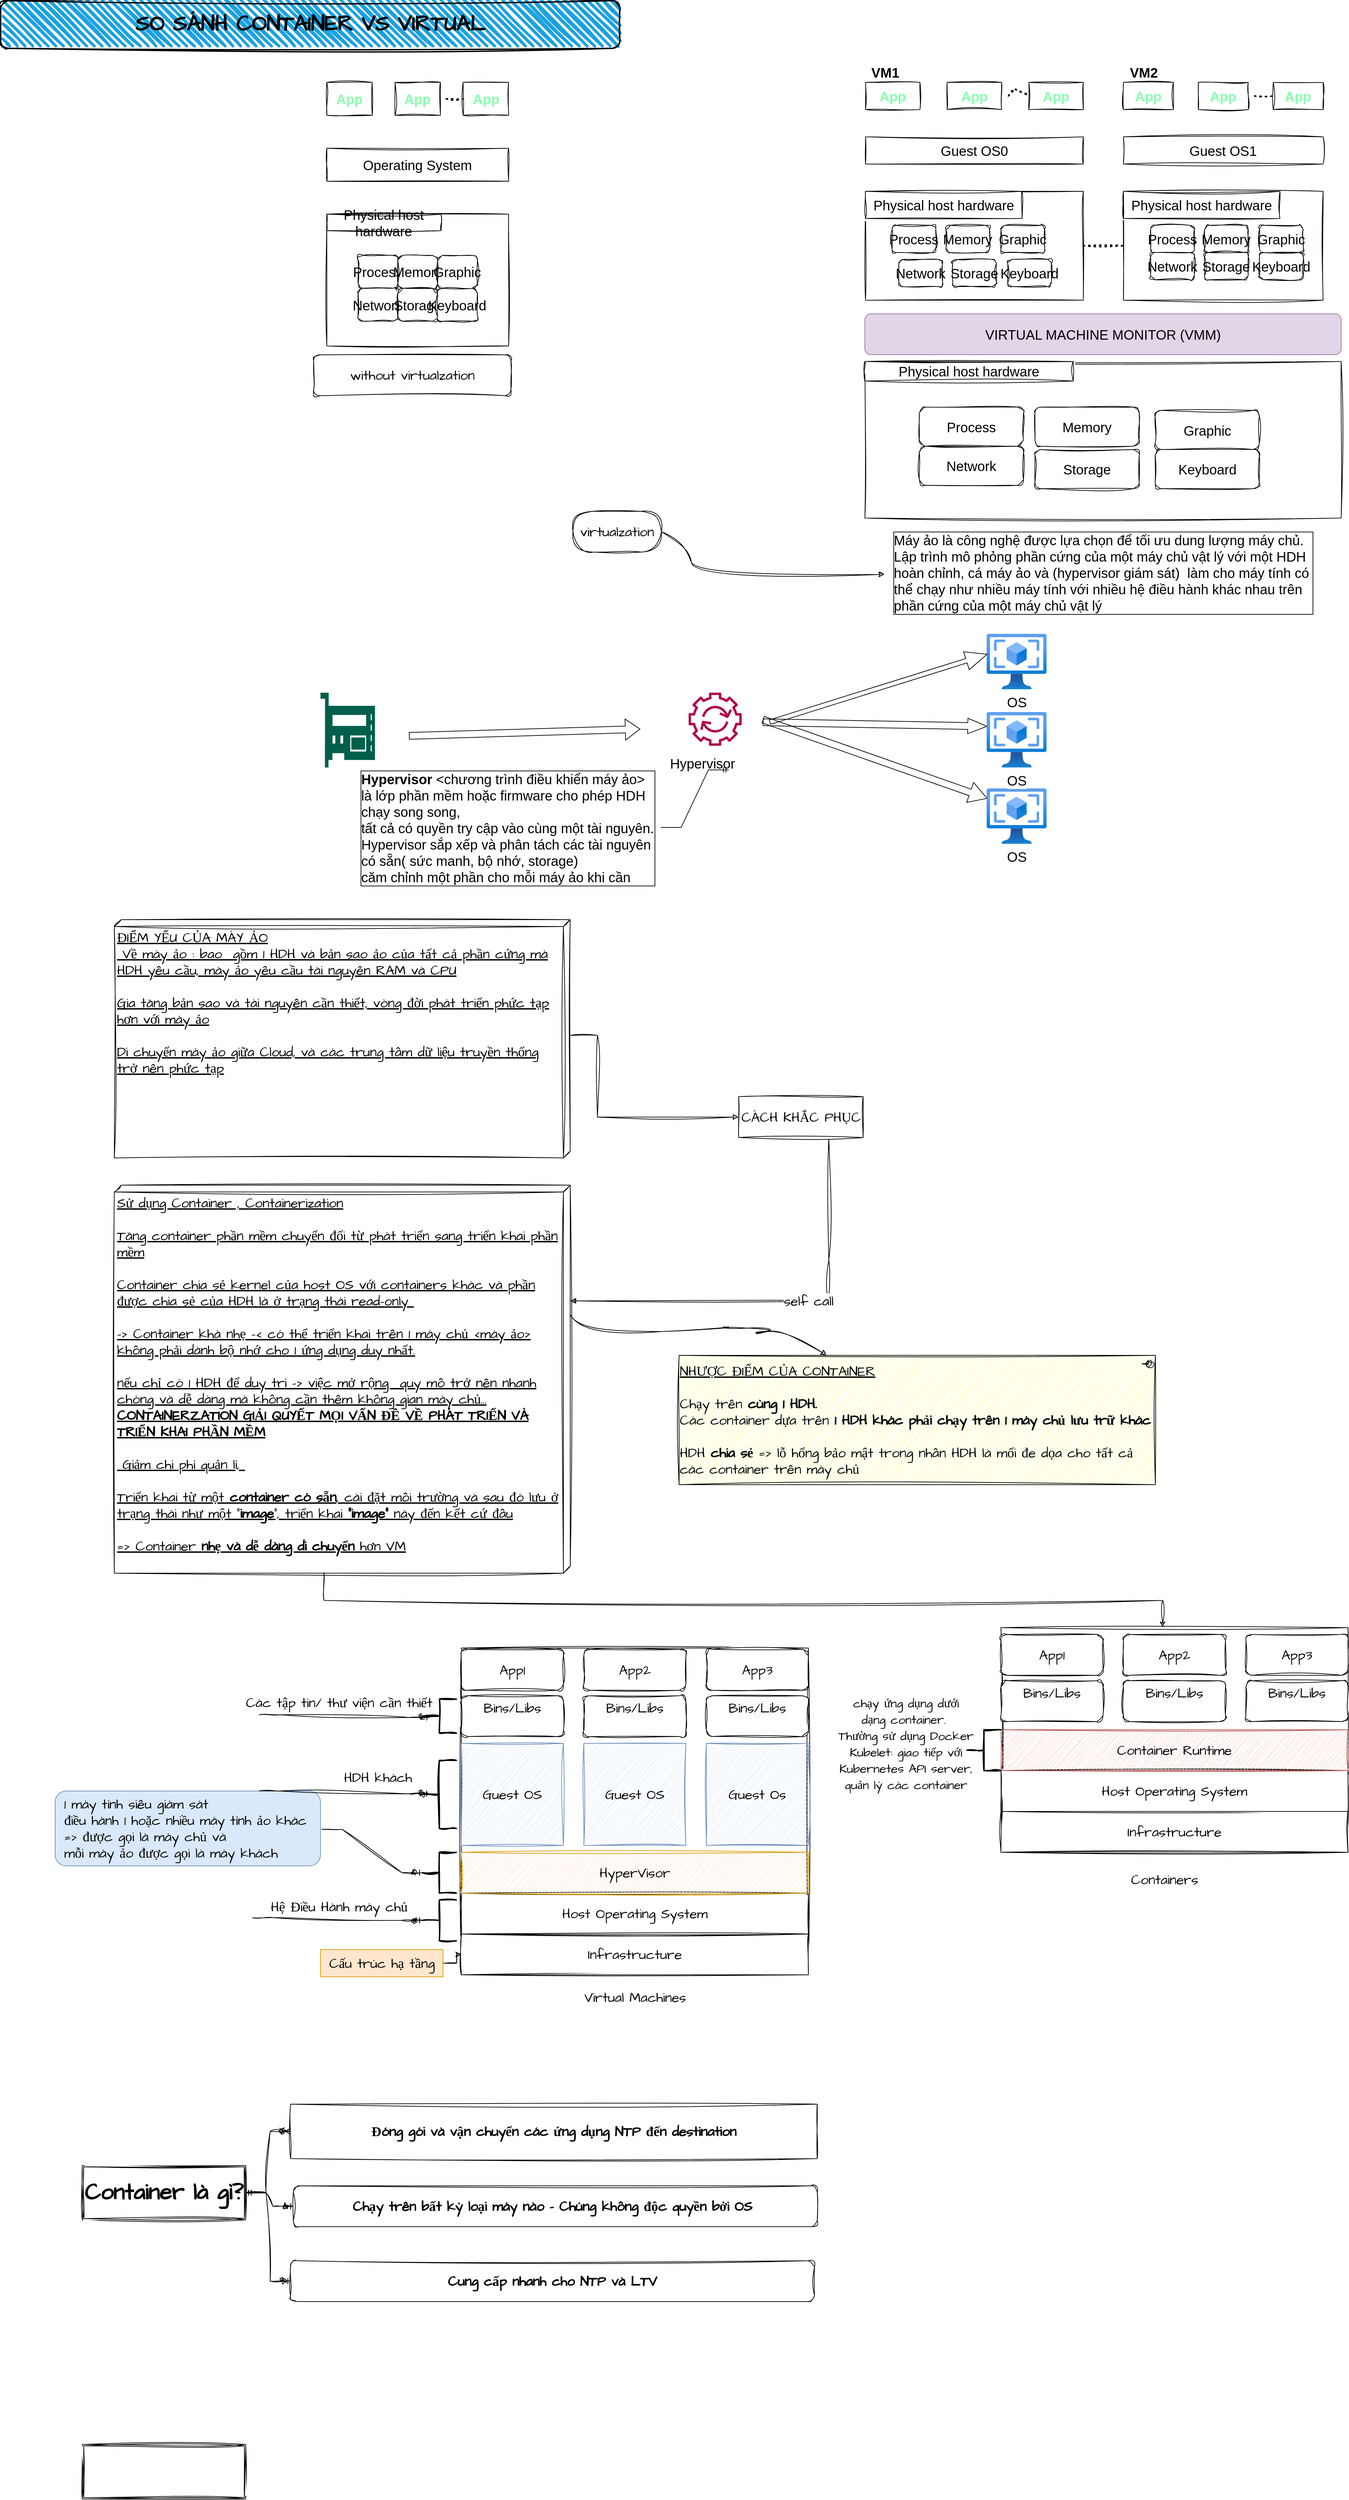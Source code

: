 <mxfile version="21.3.2" type="github" pages="2">
  <diagram name="Docker" id="a0oaJFji5QDftbRzg78K">
    <mxGraphModel dx="2137" dy="2248" grid="1" gridSize="10" guides="1" tooltips="1" connect="1" arrows="1" fold="1" page="1" pageScale="1" pageWidth="827" pageHeight="1169" math="0" shadow="0">
      <root>
        <mxCell id="0" />
        <mxCell id="1" parent="0" />
        <mxCell id="lQ1iWXKazuJ-khMov56M-31" value="" style="group;fontSize=20;" parent="1" vertex="1" connectable="0">
          <mxGeometry x="901" y="50" width="320" height="640" as="geometry" />
        </mxCell>
        <mxCell id="lQ1iWXKazuJ-khMov56M-16" value="&lt;b style=&quot;font-size: 20px;&quot;&gt;&lt;font color=&quot;#87ffaf&quot; style=&quot;font-size: 20px;&quot;&gt;App&lt;/font&gt;&lt;/b&gt;" style="rounded=0;whiteSpace=wrap;html=1;sketch=1;curveFitting=1;jiggle=2;shadow=0;movable=1;resizable=1;rotatable=1;deletable=1;editable=1;locked=0;connectable=1;container=0;fontSize=20;" parent="lQ1iWXKazuJ-khMov56M-31" vertex="1">
          <mxGeometry width="80" height="40" as="geometry" />
        </mxCell>
        <mxCell id="lQ1iWXKazuJ-khMov56M-17" value="&lt;b style=&quot;font-size: 20px;&quot;&gt;&lt;font color=&quot;#87ffaf&quot; style=&quot;font-size: 20px;&quot;&gt;App&lt;/font&gt;&lt;/b&gt;" style="rounded=0;whiteSpace=wrap;html=1;sketch=1;curveFitting=1;jiggle=2;shadow=0;movable=1;resizable=1;rotatable=1;deletable=1;editable=1;locked=0;connectable=1;container=0;fontSize=20;" parent="lQ1iWXKazuJ-khMov56M-31" vertex="1">
          <mxGeometry x="120" width="80" height="40" as="geometry" />
        </mxCell>
        <mxCell id="lQ1iWXKazuJ-khMov56M-18" value="" style="endArrow=none;dashed=1;html=1;dashPattern=1 3;strokeWidth=2;rounded=0;sketch=1;curveFitting=1;jiggle=2;shadow=0;movable=1;resizable=1;rotatable=1;deletable=1;editable=1;locked=0;connectable=1;fontSize=20;" parent="lQ1iWXKazuJ-khMov56M-31" edge="1">
          <mxGeometry width="50" height="50" relative="1" as="geometry">
            <mxPoint x="210" y="20" as="sourcePoint" />
            <mxPoint x="240" y="20" as="targetPoint" />
            <Array as="points">
              <mxPoint x="220" y="10" />
            </Array>
          </mxGeometry>
        </mxCell>
        <mxCell id="lQ1iWXKazuJ-khMov56M-19" value="&lt;b style=&quot;font-size: 20px;&quot;&gt;&lt;font color=&quot;#87ffaf&quot; style=&quot;font-size: 20px;&quot;&gt;App&lt;/font&gt;&lt;/b&gt;" style="rounded=0;whiteSpace=wrap;html=1;sketch=1;curveFitting=1;jiggle=2;shadow=0;movable=1;resizable=1;rotatable=1;deletable=1;editable=1;locked=0;connectable=1;container=0;fontSize=20;" parent="lQ1iWXKazuJ-khMov56M-31" vertex="1">
          <mxGeometry x="240" width="80" height="40" as="geometry" />
        </mxCell>
        <mxCell id="lQ1iWXKazuJ-khMov56M-20" value="Guest OS0" style="rounded=0;whiteSpace=wrap;html=1;sketch=1;curveFitting=1;jiggle=2;shadow=0;movable=1;resizable=1;rotatable=1;deletable=1;editable=1;locked=0;connectable=1;container=0;fontSize=20;" parent="lQ1iWXKazuJ-khMov56M-31" vertex="1">
          <mxGeometry y="80" width="320" height="40" as="geometry" />
        </mxCell>
        <mxCell id="lQ1iWXKazuJ-khMov56M-21" value="" style="rounded=0;whiteSpace=wrap;html=1;sketch=1;curveFitting=1;jiggle=2;shadow=0;movable=1;resizable=1;rotatable=1;deletable=1;editable=1;locked=0;connectable=1;container=0;fontSize=20;" parent="lQ1iWXKazuJ-khMov56M-31" vertex="1">
          <mxGeometry y="160" width="320" height="160" as="geometry" />
        </mxCell>
        <mxCell id="lQ1iWXKazuJ-khMov56M-22" value="Physical host hardware" style="rounded=0;whiteSpace=wrap;html=1;sketch=1;curveFitting=1;jiggle=2;shadow=0;movable=1;resizable=1;rotatable=1;deletable=1;editable=1;locked=0;connectable=1;container=0;fontSize=20;" parent="lQ1iWXKazuJ-khMov56M-31" vertex="1">
          <mxGeometry y="160" width="230" height="40" as="geometry" />
        </mxCell>
        <mxCell id="bngR2TSv_xNvbO2YMxAf-5" value="Process" style="rounded=1;whiteSpace=wrap;html=1;sketch=1;curveFitting=1;jiggle=2;shadow=0;movable=1;resizable=1;rotatable=1;deletable=1;editable=1;locked=0;connectable=1;container=0;fontSize=20;" vertex="1" parent="lQ1iWXKazuJ-khMov56M-31">
          <mxGeometry x="38.999" y="210" width="64.2" height="40" as="geometry" />
        </mxCell>
        <mxCell id="bngR2TSv_xNvbO2YMxAf-6" value="Memory" style="rounded=1;whiteSpace=wrap;html=1;sketch=1;curveFitting=1;jiggle=2;shadow=0;movable=1;resizable=1;rotatable=1;deletable=1;editable=1;locked=0;connectable=1;container=0;fontSize=20;" vertex="1" parent="lQ1iWXKazuJ-khMov56M-31">
          <mxGeometry x="118.229" y="210" width="64.2" height="40" as="geometry" />
        </mxCell>
        <mxCell id="bngR2TSv_xNvbO2YMxAf-7" value="Graphic" style="rounded=1;whiteSpace=wrap;html=1;sketch=1;curveFitting=1;jiggle=2;shadow=0;movable=1;resizable=1;rotatable=1;deletable=1;editable=1;locked=0;connectable=1;container=0;fontSize=20;" vertex="1" parent="lQ1iWXKazuJ-khMov56M-31">
          <mxGeometry x="198.999" y="210" width="64.2" height="40" as="geometry" />
        </mxCell>
        <mxCell id="bngR2TSv_xNvbO2YMxAf-8" value="Network" style="rounded=1;whiteSpace=wrap;html=1;sketch=1;curveFitting=1;jiggle=2;shadow=0;movable=1;resizable=1;rotatable=1;deletable=1;editable=1;locked=0;connectable=1;container=0;fontSize=20;" vertex="1" parent="lQ1iWXKazuJ-khMov56M-31">
          <mxGeometry x="48.999" y="260" width="64.2" height="40" as="geometry" />
        </mxCell>
        <mxCell id="bngR2TSv_xNvbO2YMxAf-9" value="Storage" style="rounded=1;whiteSpace=wrap;html=1;sketch=1;curveFitting=1;jiggle=2;shadow=0;movable=1;resizable=1;rotatable=1;deletable=1;editable=1;locked=0;connectable=1;container=0;fontSize=20;" vertex="1" parent="lQ1iWXKazuJ-khMov56M-31">
          <mxGeometry x="128.229" y="260" width="64.2" height="40" as="geometry" />
        </mxCell>
        <mxCell id="bngR2TSv_xNvbO2YMxAf-10" value="Keyboard" style="rounded=1;whiteSpace=wrap;html=1;sketch=1;curveFitting=1;jiggle=2;shadow=0;movable=1;resizable=1;rotatable=1;deletable=1;editable=1;locked=0;connectable=1;container=0;fontSize=20;" vertex="1" parent="lQ1iWXKazuJ-khMov56M-31">
          <mxGeometry x="208.999" y="260" width="64.2" height="40" as="geometry" />
        </mxCell>
        <mxCell id="lQ1iWXKazuJ-khMov56M-32" value="" style="group;fontSize=20;" parent="1" vertex="1" connectable="0">
          <mxGeometry x="1280" y="50" width="321" height="340" as="geometry" />
        </mxCell>
        <mxCell id="lQ1iWXKazuJ-khMov56M-33" value="&lt;b style=&quot;font-size: 20px;&quot;&gt;&lt;font color=&quot;#87ffaf&quot; style=&quot;font-size: 20px;&quot;&gt;App&lt;/font&gt;&lt;/b&gt;" style="rounded=0;whiteSpace=wrap;html=1;sketch=1;curveFitting=1;jiggle=2;shadow=0;movable=1;resizable=1;rotatable=1;deletable=1;editable=1;locked=0;connectable=1;container=0;fontSize=20;" parent="lQ1iWXKazuJ-khMov56M-32" vertex="1">
          <mxGeometry width="73.371" height="40" as="geometry" />
        </mxCell>
        <mxCell id="lQ1iWXKazuJ-khMov56M-34" value="&lt;b style=&quot;font-size: 20px;&quot;&gt;&lt;font color=&quot;#87ffaf&quot; style=&quot;font-size: 20px;&quot;&gt;App&lt;/font&gt;&lt;/b&gt;" style="rounded=0;whiteSpace=wrap;html=1;sketch=1;curveFitting=1;jiggle=2;shadow=0;movable=1;resizable=1;rotatable=1;deletable=1;editable=1;locked=0;connectable=1;container=0;fontSize=20;" parent="lQ1iWXKazuJ-khMov56M-32" vertex="1">
          <mxGeometry x="110.057" width="73.371" height="40" as="geometry" />
        </mxCell>
        <mxCell id="lQ1iWXKazuJ-khMov56M-35" value="" style="endArrow=none;dashed=1;html=1;dashPattern=1 3;strokeWidth=2;rounded=0;sketch=1;curveFitting=1;jiggle=2;shadow=0;movable=1;resizable=1;rotatable=1;deletable=1;editable=1;locked=0;connectable=1;fontSize=20;" parent="lQ1iWXKazuJ-khMov56M-32" edge="1">
          <mxGeometry width="50" height="50" relative="1" as="geometry">
            <mxPoint x="192.6" y="20" as="sourcePoint" />
            <mxPoint x="220.114" y="20" as="targetPoint" />
          </mxGeometry>
        </mxCell>
        <mxCell id="lQ1iWXKazuJ-khMov56M-36" value="&lt;b style=&quot;font-size: 20px;&quot;&gt;&lt;font color=&quot;#87ffaf&quot; style=&quot;font-size: 20px;&quot;&gt;App&lt;/font&gt;&lt;/b&gt;" style="rounded=0;whiteSpace=wrap;html=1;sketch=1;curveFitting=1;jiggle=2;shadow=0;movable=1;resizable=1;rotatable=1;deletable=1;editable=1;locked=0;connectable=1;container=0;fontSize=20;" parent="lQ1iWXKazuJ-khMov56M-32" vertex="1">
          <mxGeometry x="220.114" width="73.371" height="40" as="geometry" />
        </mxCell>
        <mxCell id="lQ1iWXKazuJ-khMov56M-37" value="Guest OS1" style="rounded=0;whiteSpace=wrap;html=1;sketch=1;curveFitting=1;jiggle=2;shadow=0;movable=1;resizable=1;rotatable=1;deletable=1;editable=1;locked=0;connectable=1;container=0;fontSize=20;" parent="lQ1iWXKazuJ-khMov56M-32" vertex="1">
          <mxGeometry y="80" width="293.486" height="40" as="geometry" />
        </mxCell>
        <mxCell id="lQ1iWXKazuJ-khMov56M-38" value="" style="rounded=0;whiteSpace=wrap;html=1;sketch=1;curveFitting=1;jiggle=2;shadow=0;movable=1;resizable=1;rotatable=1;deletable=1;editable=1;locked=0;connectable=1;container=0;fontSize=20;" parent="lQ1iWXKazuJ-khMov56M-32" vertex="1">
          <mxGeometry y="160" width="293.486" height="160" as="geometry" />
        </mxCell>
        <mxCell id="lQ1iWXKazuJ-khMov56M-39" value="Physical host hardware" style="rounded=0;whiteSpace=wrap;html=1;sketch=1;curveFitting=1;jiggle=2;shadow=0;movable=1;resizable=1;rotatable=1;deletable=1;editable=1;locked=0;connectable=1;container=0;fontSize=20;" parent="lQ1iWXKazuJ-khMov56M-32" vertex="1">
          <mxGeometry y="160" width="230" height="40" as="geometry" />
        </mxCell>
        <mxCell id="lQ1iWXKazuJ-khMov56M-40" value="Process" style="rounded=1;whiteSpace=wrap;html=1;sketch=1;curveFitting=1;jiggle=2;shadow=0;movable=1;resizable=1;rotatable=1;deletable=1;editable=1;locked=0;connectable=1;container=0;fontSize=20;" parent="lQ1iWXKazuJ-khMov56M-32" vertex="1">
          <mxGeometry x="39.999" y="210" width="64.2" height="40" as="geometry" />
        </mxCell>
        <mxCell id="lQ1iWXKazuJ-khMov56M-41" value="Memory" style="rounded=1;whiteSpace=wrap;html=1;sketch=1;curveFitting=1;jiggle=2;shadow=0;movable=1;resizable=1;rotatable=1;deletable=1;editable=1;locked=0;connectable=1;container=0;fontSize=20;" parent="lQ1iWXKazuJ-khMov56M-32" vertex="1">
          <mxGeometry x="119.229" y="210" width="64.2" height="40" as="geometry" />
        </mxCell>
        <mxCell id="lQ1iWXKazuJ-khMov56M-42" value="Graphic" style="rounded=1;whiteSpace=wrap;html=1;sketch=1;curveFitting=1;jiggle=2;shadow=0;movable=1;resizable=1;rotatable=1;deletable=1;editable=1;locked=0;connectable=1;container=0;fontSize=20;" parent="lQ1iWXKazuJ-khMov56M-32" vertex="1">
          <mxGeometry x="199.999" y="210" width="64.2" height="40" as="geometry" />
        </mxCell>
        <mxCell id="lQ1iWXKazuJ-khMov56M-43" value="Network" style="rounded=1;whiteSpace=wrap;html=1;sketch=1;curveFitting=1;jiggle=2;shadow=0;movable=1;resizable=1;rotatable=1;deletable=1;editable=1;locked=0;connectable=1;container=0;fontSize=20;" parent="lQ1iWXKazuJ-khMov56M-32" vertex="1">
          <mxGeometry x="39.999" y="250" width="64.2" height="40" as="geometry" />
        </mxCell>
        <mxCell id="lQ1iWXKazuJ-khMov56M-44" value="Storage" style="rounded=1;whiteSpace=wrap;html=1;sketch=1;curveFitting=1;jiggle=2;shadow=0;movable=1;resizable=1;rotatable=1;deletable=1;editable=1;locked=0;connectable=1;container=0;fontSize=20;" parent="lQ1iWXKazuJ-khMov56M-32" vertex="1">
          <mxGeometry x="119.229" y="250" width="64.2" height="40" as="geometry" />
        </mxCell>
        <mxCell id="lQ1iWXKazuJ-khMov56M-45" value="Keyboard" style="rounded=1;whiteSpace=wrap;html=1;sketch=1;curveFitting=1;jiggle=2;shadow=0;movable=1;resizable=1;rotatable=1;deletable=1;editable=1;locked=0;connectable=1;container=0;fontSize=20;" parent="lQ1iWXKazuJ-khMov56M-32" vertex="1">
          <mxGeometry x="199.999" y="250" width="64.2" height="40" as="geometry" />
        </mxCell>
        <mxCell id="lQ1iWXKazuJ-khMov56M-46" value="&lt;b style=&quot;font-size: 20px;&quot;&gt;VM1&lt;/b&gt;" style="text;html=1;strokeColor=none;fillColor=none;align=center;verticalAlign=middle;whiteSpace=wrap;rounded=0;fontSize=20;" parent="1" vertex="1">
          <mxGeometry x="900" y="20" width="60" height="30" as="geometry" />
        </mxCell>
        <mxCell id="lQ1iWXKazuJ-khMov56M-76" value="&lt;b style=&quot;font-size: 20px;&quot;&gt;VM2&lt;/b&gt;" style="text;html=1;strokeColor=none;fillColor=none;align=center;verticalAlign=middle;whiteSpace=wrap;rounded=0;fontSize=20;" parent="1" vertex="1">
          <mxGeometry x="1280" y="20" width="60" height="30" as="geometry" />
        </mxCell>
        <mxCell id="lQ1iWXKazuJ-khMov56M-77" value="VIRTUAL MACHINE MONITOR (VMM)" style="rounded=1;whiteSpace=wrap;html=1;fillColor=#e1d5e7;strokeColor=#9673a6;fontSize=20;" parent="1" vertex="1">
          <mxGeometry x="900" y="390" width="700" height="60" as="geometry" />
        </mxCell>
        <mxCell id="lQ1iWXKazuJ-khMov56M-86" value="" style="group;fontSize=20;" parent="1" vertex="1" connectable="0">
          <mxGeometry x="900" y="460" width="700" height="230" as="geometry" />
        </mxCell>
        <mxCell id="lQ1iWXKazuJ-khMov56M-78" value="" style="rounded=0;whiteSpace=wrap;html=1;sketch=1;curveFitting=1;jiggle=2;fontSize=20;" parent="lQ1iWXKazuJ-khMov56M-86" vertex="1">
          <mxGeometry width="700" height="230" as="geometry" />
        </mxCell>
        <mxCell id="lQ1iWXKazuJ-khMov56M-79" value="Physical host hardware" style="rounded=0;whiteSpace=wrap;html=1;sketch=1;curveFitting=1;jiggle=2;fontSize=20;" parent="lQ1iWXKazuJ-khMov56M-86" vertex="1">
          <mxGeometry width="306.25" height="28.75" as="geometry" />
        </mxCell>
        <mxCell id="lQ1iWXKazuJ-khMov56M-80" value="Process" style="rounded=1;whiteSpace=wrap;html=1;sketch=1;curveFitting=1;jiggle=2;fontSize=20;" parent="lQ1iWXKazuJ-khMov56M-86" vertex="1">
          <mxGeometry x="80.002" y="66.995" width="153.125" height="57.5" as="geometry" />
        </mxCell>
        <mxCell id="lQ1iWXKazuJ-khMov56M-81" value="Memory" style="rounded=1;whiteSpace=wrap;html=1;sketch=1;curveFitting=1;jiggle=2;fontSize=20;" parent="lQ1iWXKazuJ-khMov56M-86" vertex="1">
          <mxGeometry x="249.998" y="66.995" width="153.125" height="57.5" as="geometry" />
        </mxCell>
        <mxCell id="lQ1iWXKazuJ-khMov56M-82" value="Graphic" style="rounded=1;whiteSpace=wrap;html=1;sketch=1;curveFitting=1;jiggle=2;fontSize=20;" parent="lQ1iWXKazuJ-khMov56M-86" vertex="1">
          <mxGeometry x="426.562" y="71.875" width="153.125" height="57.5" as="geometry" />
        </mxCell>
        <mxCell id="lQ1iWXKazuJ-khMov56M-83" value="Network" style="rounded=1;whiteSpace=wrap;html=1;sketch=1;curveFitting=1;jiggle=2;fontSize=20;" parent="lQ1iWXKazuJ-khMov56M-86" vertex="1">
          <mxGeometry x="80.002" y="124.495" width="153.125" height="57.5" as="geometry" />
        </mxCell>
        <mxCell id="lQ1iWXKazuJ-khMov56M-84" value="Storage" style="rounded=1;whiteSpace=wrap;html=1;sketch=1;curveFitting=1;jiggle=2;fontSize=20;" parent="lQ1iWXKazuJ-khMov56M-86" vertex="1">
          <mxGeometry x="249.998" y="129.375" width="153.125" height="57.5" as="geometry" />
        </mxCell>
        <mxCell id="lQ1iWXKazuJ-khMov56M-85" value="Keyboard" style="rounded=1;whiteSpace=wrap;html=1;sketch=1;curveFitting=1;jiggle=2;fontSize=20;" parent="lQ1iWXKazuJ-khMov56M-86" vertex="1">
          <mxGeometry x="426.562" y="129.375" width="153.125" height="57.5" as="geometry" />
        </mxCell>
        <mxCell id="lQ1iWXKazuJ-khMov56M-90" value="&lt;div style=&quot;text-align: left; font-size: 20px;&quot;&gt;&lt;span style=&quot;background-color: initial; font-size: 20px; font-weight: normal;&quot;&gt;Máy ảo là công nghệ được lựa chọn để tối ưu dung lượng máy chủ.&lt;/span&gt;&lt;/div&gt;&lt;span style=&quot;font-size: 20px; font-weight: normal;&quot;&gt;&lt;div style=&quot;text-align: left; font-size: 20px;&quot;&gt;&lt;span style=&quot;background-color: initial; font-size: 20px;&quot;&gt;Lập trình mô phỏng phần cứng của một máy chủ vật lý với một HDH&lt;/span&gt;&lt;/div&gt;&lt;div style=&quot;text-align: left; font-size: 20px;&quot;&gt;&lt;span style=&quot;background-color: initial; font-size: 20px;&quot;&gt;hoàn chỉnh, cá máy ảo và (hypervisor giám sát)&amp;nbsp;&amp;nbsp;&lt;/span&gt;&lt;span style=&quot;background-color: initial; font-size: 20px;&quot;&gt;làm cho máy tính có&amp;nbsp;&lt;/span&gt;&lt;/div&gt;&lt;div style=&quot;text-align: left; font-size: 20px;&quot;&gt;&lt;span style=&quot;background-color: initial; font-size: 20px;&quot;&gt;thể chạy như nhiều máy tính với nhiều hệ điều hành khác nhau trên&amp;nbsp;&lt;/span&gt;&lt;/div&gt;&lt;div style=&quot;text-align: left; font-size: 20px;&quot;&gt;&lt;span style=&quot;background-color: initial; font-size: 20px;&quot;&gt;phần cứng của một máy chủ vật lý&lt;/span&gt;&lt;/div&gt;&lt;/span&gt;" style="text;html=1;align=center;verticalAlign=middle;resizable=0;points=[];autosize=1;strokeColor=none;fillColor=none;fontStyle=1;fontSize=20;labelBorderColor=default;" parent="1" vertex="1">
          <mxGeometry x="930" y="705" width="640" height="130" as="geometry" />
        </mxCell>
        <mxCell id="lQ1iWXKazuJ-khMov56M-92" value="" style="endArrow=none;dashed=1;html=1;dashPattern=1 3;strokeWidth=2;rounded=0;sketch=1;curveFitting=1;jiggle=2;shadow=0;movable=1;resizable=1;rotatable=1;deletable=1;editable=1;locked=0;connectable=1;exitX=1;exitY=0.5;exitDx=0;exitDy=0;entryX=0;entryY=0.5;entryDx=0;entryDy=0;fontSize=20;" parent="1" source="lQ1iWXKazuJ-khMov56M-21" target="lQ1iWXKazuJ-khMov56M-38" edge="1">
          <mxGeometry width="50" height="50" relative="1" as="geometry">
            <mxPoint x="1120" y="80" as="sourcePoint" />
            <mxPoint x="1150" y="80" as="targetPoint" />
            <Array as="points" />
          </mxGeometry>
        </mxCell>
        <mxCell id="eZhU4yZ3Bpee02jfo4mL-1" value="" style="sketch=0;pointerEvents=1;shadow=0;dashed=0;html=1;strokeColor=none;fillColor=#005F4B;labelPosition=center;verticalLabelPosition=bottom;verticalAlign=top;align=center;outlineConnect=0;shape=mxgraph.veeam2.hardware_controller;fontSize=20;" parent="1" vertex="1">
          <mxGeometry x="100" y="946.5" width="80" height="110" as="geometry" />
        </mxCell>
        <mxCell id="eZhU4yZ3Bpee02jfo4mL-3" value="&lt;div style=&quot;text-align: left; font-size: 20px;&quot;&gt;&lt;span style=&quot;font-size: 20px;&quot;&gt;&lt;b style=&quot;font-size: 20px;&quot;&gt;Hypervisor&lt;/b&gt; &amp;lt;chương trình điều khiển máy ảo&amp;gt;&lt;/span&gt;&lt;/div&gt;&lt;font style=&quot;font-size: 20px;&quot;&gt;&lt;div style=&quot;text-align: left; font-size: 20px;&quot;&gt;&lt;span style=&quot;font-size: 20px;&quot;&gt;là lớp phần mềm hoặc firmware cho phép HDH&amp;nbsp;&lt;/span&gt;&lt;/div&gt;&lt;div style=&quot;text-align: left; font-size: 20px;&quot;&gt;&lt;span style=&quot;font-size: 20px;&quot;&gt;chạy song song,&amp;nbsp;&lt;/span&gt;&lt;/div&gt;&lt;div style=&quot;text-align: left; font-size: 20px;&quot;&gt;&lt;span style=&quot;font-size: 20px;&quot;&gt;tất cả có quyền try cập vào cùng một tài nguyên.&lt;/span&gt;&lt;/div&gt;&lt;div style=&quot;text-align: left; font-size: 20px;&quot;&gt;&lt;span style=&quot;font-size: 20px;&quot;&gt;Hypervisor sắp xếp và phân tách các tài nguyên&amp;nbsp;&lt;/span&gt;&lt;/div&gt;&lt;div style=&quot;text-align: left; font-size: 20px;&quot;&gt;&lt;span style=&quot;font-size: 20px;&quot;&gt;có sẵn( sức manh, bộ nhớ, storage)&lt;/span&gt;&lt;/div&gt;&lt;div style=&quot;text-align: left; font-size: 20px;&quot;&gt;&lt;span style=&quot;font-size: 20px;&quot;&gt;căm chỉnh một phần cho mỗi máy ảo khi cần&lt;/span&gt;&lt;/div&gt;&lt;/font&gt;" style="text;html=1;align=center;verticalAlign=middle;resizable=0;points=[];autosize=1;strokeColor=none;fillColor=none;labelBackgroundColor=none;labelBorderColor=default;fontSize=20;" parent="1" vertex="1">
          <mxGeometry x="150" y="1054.5" width="450" height="180" as="geometry" />
        </mxCell>
        <mxCell id="eZhU4yZ3Bpee02jfo4mL-5" value="" style="sketch=0;outlineConnect=0;fontColor=#232F3E;gradientColor=none;fillColor=#B0084D;strokeColor=none;dashed=0;verticalLabelPosition=bottom;verticalAlign=top;align=center;html=1;fontSize=20;fontStyle=0;aspect=fixed;pointerEvents=1;shape=mxgraph.aws4.automation;" parent="1" vertex="1">
          <mxGeometry x="641" y="946.5" width="78" height="78" as="geometry" />
        </mxCell>
        <mxCell id="eZhU4yZ3Bpee02jfo4mL-6" value="Hypervisor" style="text;html=1;align=center;verticalAlign=middle;resizable=0;points=[];autosize=1;strokeColor=none;fillColor=none;fontSize=20;" parent="1" vertex="1">
          <mxGeometry x="601" y="1029.5" width="120" height="40" as="geometry" />
        </mxCell>
        <mxCell id="eZhU4yZ3Bpee02jfo4mL-7" value="OS" style="image;aspect=fixed;html=1;points=[];align=center;fontSize=20;image=img/lib/azure2/compute/OS_Images_Classic.svg;" parent="1" vertex="1">
          <mxGeometry x="1079" y="860" width="88.1" height="81.72" as="geometry" />
        </mxCell>
        <mxCell id="eZhU4yZ3Bpee02jfo4mL-11" value="" style="shape=flexArrow;endArrow=classic;html=1;rounded=0;width=6.667;endSize=10.233;fontSize=20;" parent="1" edge="1">
          <mxGeometry width="50" height="50" relative="1" as="geometry">
            <mxPoint x="760" y="990" as="sourcePoint" />
            <mxPoint x="1080" y="890" as="targetPoint" />
          </mxGeometry>
        </mxCell>
        <mxCell id="eZhU4yZ3Bpee02jfo4mL-12" value="" style="shape=flexArrow;endArrow=classic;html=1;rounded=0;endWidth=11.667;endSize=9.083;fontSize=20;" parent="1" edge="1">
          <mxGeometry width="50" height="50" relative="1" as="geometry">
            <mxPoint x="750" y="990" as="sourcePoint" />
            <mxPoint x="1080" y="996" as="targetPoint" />
          </mxGeometry>
        </mxCell>
        <mxCell id="eZhU4yZ3Bpee02jfo4mL-13" value="" style="shape=flexArrow;endArrow=classic;html=1;rounded=0;width=10;endSize=8.417;fontSize=20;" parent="1" edge="1">
          <mxGeometry width="50" height="50" relative="1" as="geometry">
            <mxPoint x="750" y="986" as="sourcePoint" />
            <mxPoint x="1080" y="1102" as="targetPoint" />
          </mxGeometry>
        </mxCell>
        <mxCell id="eZhU4yZ3Bpee02jfo4mL-14" value="" style="shape=flexArrow;endArrow=classic;html=1;rounded=0;endWidth=20;endSize=6.833;fontSize=20;" parent="1" edge="1">
          <mxGeometry width="50" height="50" relative="1" as="geometry">
            <mxPoint x="230" y="1010" as="sourcePoint" />
            <mxPoint x="570" y="1000" as="targetPoint" />
          </mxGeometry>
        </mxCell>
        <mxCell id="eZhU4yZ3Bpee02jfo4mL-15" value="OS" style="image;aspect=fixed;html=1;points=[];align=center;fontSize=20;image=img/lib/azure2/compute/OS_Images_Classic.svg;" parent="1" vertex="1">
          <mxGeometry x="1079" y="1087" width="88.1" height="81.72" as="geometry" />
        </mxCell>
        <mxCell id="eZhU4yZ3Bpee02jfo4mL-16" value="OS" style="image;aspect=fixed;html=1;points=[];align=center;fontSize=20;image=img/lib/azure2/compute/OS_Images_Classic.svg;" parent="1" vertex="1">
          <mxGeometry x="1079" y="974.78" width="88.1" height="81.72" as="geometry" />
        </mxCell>
        <mxCell id="eZhU4yZ3Bpee02jfo4mL-30" value="" style="edgeStyle=entityRelationEdgeStyle;fontSize=20;html=1;endArrow=ERmandOne;rounded=0;entryX=0.825;entryY=0.763;entryDx=0;entryDy=0;entryPerimeter=0;" parent="1" source="eZhU4yZ3Bpee02jfo4mL-3" target="eZhU4yZ3Bpee02jfo4mL-6" edge="1">
          <mxGeometry width="100" height="100" relative="1" as="geometry">
            <mxPoint x="460" y="1271" as="sourcePoint" />
            <mxPoint x="790" y="1090" as="targetPoint" />
          </mxGeometry>
        </mxCell>
        <mxCell id="eZhU4yZ3Bpee02jfo4mL-31" value="&lt;font style=&quot;font-size: 20px;&quot;&gt;ĐIỂM YẾU CỦA MÁY ẢO&lt;br style=&quot;font-size: 20px;&quot;&gt;&amp;nbsp;Về máy ảo : bao&amp;nbsp; gồm 1 HDH và bản sao ảo của tất cả phần cứng mà HDH yêu cầu, máy ảo yêu cầu tài nguyên RAM và CPU&lt;br style=&quot;font-size: 20px;&quot;&gt;&lt;br style=&quot;font-size: 20px;&quot;&gt;Gia tăng bản sao và tài nguyên cần thiết, vòng đời phát triển phức tạp hơn với máy ảo&lt;br style=&quot;font-size: 20px;&quot;&gt;&lt;br style=&quot;font-size: 20px;&quot;&gt;Di chuyển máy ảo giữa Cloud, và các trung tâm dữ liệu truyền thống trở nên phức tạp&lt;br style=&quot;font-size: 20px;&quot;&gt;&lt;/font&gt;" style="verticalAlign=top;align=left;spacingTop=8;spacingLeft=2;spacingRight=12;shape=cube;size=10;direction=south;fontStyle=4;html=1;whiteSpace=wrap;sketch=1;hachureGap=4;jiggle=2;curveFitting=1;fontFamily=Architects Daughter;fontSource=https%3A%2F%2Ffonts.googleapis.com%2Fcss%3Ffamily%3DArchitects%2BDaughter;fontSize=20;" parent="1" vertex="1">
          <mxGeometry x="-203" y="1280" width="670" height="350" as="geometry" />
        </mxCell>
        <mxCell id="eZhU4yZ3Bpee02jfo4mL-34" value="self call" style="html=1;align=left;spacingLeft=2;endArrow=block;rounded=0;edgeStyle=orthogonalEdgeStyle;curved=0;rounded=0;sketch=1;hachureGap=4;jiggle=2;curveFitting=1;fontFamily=Architects Daughter;fontSource=https%3A%2F%2Ffonts.googleapis.com%2Fcss%3Ffamily%3DArchitects%2BDaughter;fontSize=20;entryX=0;entryY=0;entryDx=170;entryDy=0;entryPerimeter=0;" parent="1" source="eZhU4yZ3Bpee02jfo4mL-33" target="eZhU4yZ3Bpee02jfo4mL-36" edge="1">
          <mxGeometry relative="1" as="geometry">
            <mxPoint x="707" y="1740" as="sourcePoint" />
            <Array as="points">
              <mxPoint x="847" y="1780" />
              <mxPoint x="847" y="1870" />
            </Array>
            <mxPoint x="557" y="1910" as="targetPoint" />
          </mxGeometry>
        </mxCell>
        <mxCell id="eZhU4yZ3Bpee02jfo4mL-35" value="" style="html=1;align=left;spacingLeft=2;endArrow=block;rounded=0;edgeStyle=orthogonalEdgeStyle;curved=0;rounded=0;sketch=1;hachureGap=4;jiggle=2;curveFitting=1;fontFamily=Architects Daughter;fontSource=https%3A%2F%2Ffonts.googleapis.com%2Fcss%3Ffamily%3DArchitects%2BDaughter;fontSize=20;exitX=0;exitY=0;exitDx=170;exitDy=0;exitPerimeter=0;" parent="1" source="eZhU4yZ3Bpee02jfo4mL-31" target="eZhU4yZ3Bpee02jfo4mL-33" edge="1">
          <mxGeometry relative="1" as="geometry">
            <mxPoint x="467" y="1450" as="sourcePoint" />
            <Array as="points">
              <mxPoint x="507" y="1450" />
              <mxPoint x="507" y="1570" />
            </Array>
            <mxPoint x="297" y="1970" as="targetPoint" />
          </mxGeometry>
        </mxCell>
        <mxCell id="eZhU4yZ3Bpee02jfo4mL-33" value="CÁCH KHẮC PHỤC" style="html=1;points=[];perimeter=orthogonalPerimeter;outlineConnect=0;targetShapes=umlLifeline;portConstraint=eastwest;newEdgeStyle={&quot;edgeStyle&quot;:&quot;elbowEdgeStyle&quot;,&quot;elbow&quot;:&quot;vertical&quot;,&quot;curved&quot;:0,&quot;rounded&quot;:0};sketch=1;hachureGap=4;jiggle=2;curveFitting=1;fontFamily=Architects Daughter;fontSource=https%3A%2F%2Ffonts.googleapis.com%2Fcss%3Ffamily%3DArchitects%2BDaughter;fontSize=20;" parent="1" vertex="1">
          <mxGeometry x="714.5" y="1540" width="183" height="60" as="geometry" />
        </mxCell>
        <mxCell id="eZhU4yZ3Bpee02jfo4mL-36" value="&lt;font&gt;Sử dụng Container , Containerization&lt;br style=&quot;font-size: 20px;&quot;&gt;&lt;br style=&quot;font-size: 20px;&quot;&gt;Tăng container phần mềm chuyển đổi từ phát triển sang triển khai phần mềm&lt;br style=&quot;font-size: 20px;&quot;&gt;&lt;br style=&quot;font-size: 20px;&quot;&gt;Container chia sẻ kernel của host OS với containers khác và phần được chia sẻ của HDH là ở trạng thái &lt;span style=&quot;font-size: 20px;&quot;&gt;read-only&amp;nbsp;&lt;br style=&quot;font-size: 20px;&quot;&gt;&lt;/span&gt;&lt;br style=&quot;font-size: 20px;&quot;&gt;-&amp;gt; Container khá nhẹ -&amp;lt; có thể triển khai trên 1 máy chủ &amp;lt;máy ảo&amp;gt;&lt;br style=&quot;font-size: 20px;&quot;&gt;không phải dành bộ nhớ cho 1 ứng dụng duy nhất.&lt;br style=&quot;font-size: 20px;&quot;&gt;&lt;br style=&quot;font-size: 20px;&quot;&gt;nếu chỉ có 1 HDH để duy trì -&amp;gt; việc mở rộng&amp;nbsp; quy mô trở nên nhanh chóng và dễ dàng mà không cần thêm không gian máy chủ...&lt;br style=&quot;font-size: 20px;&quot;&gt;&lt;/font&gt;&lt;span style=&quot;font-size: 20px;&quot;&gt;&lt;font&gt;&lt;b style=&quot;&quot;&gt;CONTAINERZATION GIẢI QUYẾT MỌI VẤN ĐỀ VỀ PHÁT TRIỂN VÀ TRIỂN KHAI PHẦN MỀM&lt;/b&gt;&lt;br&gt;&lt;br&gt;&amp;nbsp;Giảm chi phí quản lí,&amp;nbsp;&lt;br&gt;&lt;br&gt;Triển khai từ một &lt;b style=&quot;&quot;&gt;container có sẵn&lt;/b&gt;, cài đặt môi trường và sau đó lưu ở trạng thái như một &quot;&lt;b style=&quot;&quot;&gt;image&lt;/b&gt;&quot;, triển khai &lt;b style=&quot;&quot;&gt;&quot;image&quot; &lt;/b&gt;này đến kết cứ đâu&lt;br&gt;&lt;br&gt;=&amp;gt; Container &lt;b style=&quot;&quot;&gt;nhẹ và dễ dàng di chuyển&lt;/b&gt; hơn VM&lt;br&gt;&lt;/font&gt;&lt;br&gt;&lt;/span&gt;" style="verticalAlign=top;align=left;spacingTop=8;spacingLeft=2;spacingRight=12;shape=cube;size=10;direction=south;fontStyle=4;html=1;whiteSpace=wrap;sketch=1;hachureGap=4;jiggle=2;curveFitting=1;fontFamily=Architects Daughter;fontSource=https%3A%2F%2Ffonts.googleapis.com%2Fcss%3Ffamily%3DArchitects%2BDaughter;fontSize=20;" parent="1" vertex="1">
          <mxGeometry x="-203" y="1670" width="670" height="570" as="geometry" />
        </mxCell>
        <mxCell id="eZhU4yZ3Bpee02jfo4mL-37" value="" style="swimlane;startSize=0;sketch=1;hachureGap=4;jiggle=2;curveFitting=1;fontFamily=Architects Daughter;fontSource=https%3A%2F%2Ffonts.googleapis.com%2Fcss%3Ffamily%3DArchitects%2BDaughter;fontSize=20;" parent="1" vertex="1">
          <mxGeometry x="307" y="2350" width="510" height="480" as="geometry" />
        </mxCell>
        <mxCell id="eZhU4yZ3Bpee02jfo4mL-43" value="Infrastructure" style="rounded=0;whiteSpace=wrap;html=1;sketch=1;hachureGap=4;jiggle=2;curveFitting=1;fontFamily=Architects Daughter;fontSource=https%3A%2F%2Ffonts.googleapis.com%2Fcss%3Ffamily%3DArchitects%2BDaughter;fontSize=20;" parent="eZhU4yZ3Bpee02jfo4mL-37" vertex="1">
          <mxGeometry y="420" width="510" height="60" as="geometry" />
        </mxCell>
        <mxCell id="eZhU4yZ3Bpee02jfo4mL-49" value="Host Operating System" style="rounded=0;whiteSpace=wrap;html=1;sketch=1;hachureGap=4;jiggle=2;curveFitting=1;fontFamily=Architects Daughter;fontSource=https%3A%2F%2Ffonts.googleapis.com%2Fcss%3Ffamily%3DArchitects%2BDaughter;fontSize=20;" parent="eZhU4yZ3Bpee02jfo4mL-37" vertex="1">
          <mxGeometry y="360" width="510" height="60" as="geometry" />
        </mxCell>
        <mxCell id="eZhU4yZ3Bpee02jfo4mL-46" value="HyperVisor" style="rounded=0;whiteSpace=wrap;html=1;sketch=1;hachureGap=4;jiggle=2;curveFitting=1;fontFamily=Architects Daughter;fontSource=https%3A%2F%2Ffonts.googleapis.com%2Fcss%3Ffamily%3DArchitects%2BDaughter;fontSize=20;fillColor=#ffe6cc;strokeColor=#d79b00;" parent="eZhU4yZ3Bpee02jfo4mL-37" vertex="1">
          <mxGeometry y="300" width="510" height="60" as="geometry" />
        </mxCell>
        <mxCell id="eZhU4yZ3Bpee02jfo4mL-51" value="Guest OS" style="whiteSpace=wrap;html=1;aspect=fixed;sketch=1;hachureGap=4;jiggle=2;curveFitting=1;fontFamily=Architects Daughter;fontSource=https%3A%2F%2Ffonts.googleapis.com%2Fcss%3Ffamily%3DArchitects%2BDaughter;fontSize=20;fillColor=#dae8fc;strokeColor=#6c8ebf;" parent="eZhU4yZ3Bpee02jfo4mL-37" vertex="1">
          <mxGeometry y="140" width="150" height="150" as="geometry" />
        </mxCell>
        <mxCell id="eZhU4yZ3Bpee02jfo4mL-52" value="Guest OS" style="whiteSpace=wrap;html=1;aspect=fixed;sketch=1;hachureGap=4;jiggle=2;curveFitting=1;fontFamily=Architects Daughter;fontSource=https%3A%2F%2Ffonts.googleapis.com%2Fcss%3Ffamily%3DArchitects%2BDaughter;fontSize=20;fillColor=#dae8fc;strokeColor=#6c8ebf;" parent="eZhU4yZ3Bpee02jfo4mL-37" vertex="1">
          <mxGeometry x="180" y="140" width="150" height="150" as="geometry" />
        </mxCell>
        <mxCell id="eZhU4yZ3Bpee02jfo4mL-53" value="Guest Os" style="whiteSpace=wrap;html=1;aspect=fixed;sketch=1;hachureGap=4;jiggle=2;curveFitting=1;fontFamily=Architects Daughter;fontSource=https%3A%2F%2Ffonts.googleapis.com%2Fcss%3Ffamily%3DArchitects%2BDaughter;fontSize=20;fillColor=#dae8fc;strokeColor=#6c8ebf;" parent="eZhU4yZ3Bpee02jfo4mL-37" vertex="1">
          <mxGeometry x="360" y="140" width="150" height="150" as="geometry" />
        </mxCell>
        <mxCell id="eZhU4yZ3Bpee02jfo4mL-54" value="&#xa;&lt;span style=&quot;color: rgb(0, 0, 0); font-family: &amp;quot;Architects Daughter&amp;quot;; font-size: 20px; font-style: normal; font-variant-ligatures: normal; font-variant-caps: normal; font-weight: 400; letter-spacing: normal; orphans: 2; text-align: center; text-indent: 0px; text-transform: none; widows: 2; word-spacing: 0px; -webkit-text-stroke-width: 0px; background-color: rgb(251, 251, 251); text-decoration-thickness: initial; text-decoration-style: initial; text-decoration-color: initial; float: none; display: inline !important;&quot;&gt;Bins/Libs&lt;/span&gt;&#xa;&#xa;" style="rounded=1;whiteSpace=wrap;html=1;sketch=1;hachureGap=4;jiggle=2;curveFitting=1;fontFamily=Architects Daughter;fontSource=https%3A%2F%2Ffonts.googleapis.com%2Fcss%3Ffamily%3DArchitects%2BDaughter;fontSize=20;" parent="eZhU4yZ3Bpee02jfo4mL-37" vertex="1">
          <mxGeometry y="70" width="150" height="60" as="geometry" />
        </mxCell>
        <mxCell id="eZhU4yZ3Bpee02jfo4mL-58" value="&#xa;&lt;span style=&quot;color: rgb(0, 0, 0); font-family: &amp;quot;Architects Daughter&amp;quot;; font-size: 20px; font-style: normal; font-variant-ligatures: normal; font-variant-caps: normal; font-weight: 400; letter-spacing: normal; orphans: 2; text-align: center; text-indent: 0px; text-transform: none; widows: 2; word-spacing: 0px; -webkit-text-stroke-width: 0px; background-color: rgb(251, 251, 251); text-decoration-thickness: initial; text-decoration-style: initial; text-decoration-color: initial; float: none; display: inline !important;&quot;&gt;Bins/Libs&lt;/span&gt;&#xa;&#xa;" style="rounded=1;whiteSpace=wrap;html=1;sketch=1;hachureGap=4;jiggle=2;curveFitting=1;fontFamily=Architects Daughter;fontSource=https%3A%2F%2Ffonts.googleapis.com%2Fcss%3Ffamily%3DArchitects%2BDaughter;fontSize=20;" parent="eZhU4yZ3Bpee02jfo4mL-37" vertex="1">
          <mxGeometry x="180" y="70" width="150" height="60" as="geometry" />
        </mxCell>
        <mxCell id="eZhU4yZ3Bpee02jfo4mL-59" value="&#xa;&lt;span style=&quot;color: rgb(0, 0, 0); font-family: &amp;quot;Architects Daughter&amp;quot;; font-size: 20px; font-style: normal; font-variant-ligatures: normal; font-variant-caps: normal; font-weight: 400; letter-spacing: normal; orphans: 2; text-align: center; text-indent: 0px; text-transform: none; widows: 2; word-spacing: 0px; -webkit-text-stroke-width: 0px; background-color: rgb(251, 251, 251); text-decoration-thickness: initial; text-decoration-style: initial; text-decoration-color: initial; float: none; display: inline !important;&quot;&gt;Bins/Libs&lt;/span&gt;&#xa;&#xa;" style="rounded=1;whiteSpace=wrap;html=1;sketch=1;hachureGap=4;jiggle=2;curveFitting=1;fontFamily=Architects Daughter;fontSource=https%3A%2F%2Ffonts.googleapis.com%2Fcss%3Ffamily%3DArchitects%2BDaughter;fontSize=20;" parent="eZhU4yZ3Bpee02jfo4mL-37" vertex="1">
          <mxGeometry x="360" y="70" width="150" height="60" as="geometry" />
        </mxCell>
        <mxCell id="eZhU4yZ3Bpee02jfo4mL-74" value="App1" style="rounded=1;whiteSpace=wrap;html=1;sketch=1;hachureGap=4;jiggle=2;curveFitting=1;fontFamily=Architects Daughter;fontSource=https%3A%2F%2Ffonts.googleapis.com%2Fcss%3Ffamily%3DArchitects%2BDaughter;fontSize=20;" parent="eZhU4yZ3Bpee02jfo4mL-37" vertex="1">
          <mxGeometry y="2" width="150" height="60" as="geometry" />
        </mxCell>
        <mxCell id="eZhU4yZ3Bpee02jfo4mL-75" value="App2" style="rounded=1;whiteSpace=wrap;html=1;sketch=1;hachureGap=4;jiggle=2;curveFitting=1;fontFamily=Architects Daughter;fontSource=https%3A%2F%2Ffonts.googleapis.com%2Fcss%3Ffamily%3DArchitects%2BDaughter;fontSize=20;" parent="eZhU4yZ3Bpee02jfo4mL-37" vertex="1">
          <mxGeometry x="180" y="2" width="150" height="60" as="geometry" />
        </mxCell>
        <mxCell id="eZhU4yZ3Bpee02jfo4mL-76" value="App3" style="rounded=1;whiteSpace=wrap;html=1;sketch=1;hachureGap=4;jiggle=2;curveFitting=1;fontFamily=Architects Daughter;fontSource=https%3A%2F%2Ffonts.googleapis.com%2Fcss%3Ffamily%3DArchitects%2BDaughter;fontSize=20;" parent="eZhU4yZ3Bpee02jfo4mL-37" vertex="1">
          <mxGeometry x="360" y="2" width="150" height="60" as="geometry" />
        </mxCell>
        <mxCell id="eZhU4yZ3Bpee02jfo4mL-77" value="Virtual Machines" style="text;html=1;align=center;verticalAlign=middle;resizable=0;points=[];autosize=1;strokeColor=none;fillColor=none;fontSize=20;fontFamily=Architects Daughter;" parent="1" vertex="1">
          <mxGeometry x="477" y="2843" width="170" height="40" as="geometry" />
        </mxCell>
        <mxCell id="eZhU4yZ3Bpee02jfo4mL-78" value="" style="swimlane;startSize=0;sketch=1;hachureGap=4;jiggle=2;curveFitting=1;fontFamily=Architects Daughter;fontSource=https%3A%2F%2Ffonts.googleapis.com%2Fcss%3Ffamily%3DArchitects%2BDaughter;fontSize=20;" parent="1" vertex="1">
          <mxGeometry x="1100" y="2320" width="510" height="330" as="geometry" />
        </mxCell>
        <mxCell id="eZhU4yZ3Bpee02jfo4mL-79" value="Infrastructure" style="rounded=0;whiteSpace=wrap;html=1;sketch=1;hachureGap=4;jiggle=2;curveFitting=1;fontFamily=Architects Daughter;fontSource=https%3A%2F%2Ffonts.googleapis.com%2Fcss%3Ffamily%3DArchitects%2BDaughter;fontSize=20;" parent="eZhU4yZ3Bpee02jfo4mL-78" vertex="1">
          <mxGeometry y="270" width="510" height="60" as="geometry" />
        </mxCell>
        <mxCell id="eZhU4yZ3Bpee02jfo4mL-80" value="Host Operating System" style="rounded=0;whiteSpace=wrap;html=1;sketch=1;hachureGap=4;jiggle=2;curveFitting=1;fontFamily=Architects Daughter;fontSource=https%3A%2F%2Ffonts.googleapis.com%2Fcss%3Ffamily%3DArchitects%2BDaughter;fontSize=20;" parent="eZhU4yZ3Bpee02jfo4mL-78" vertex="1">
          <mxGeometry y="210" width="510" height="60" as="geometry" />
        </mxCell>
        <mxCell id="eZhU4yZ3Bpee02jfo4mL-81" value="Container Runtime" style="rounded=0;whiteSpace=wrap;html=1;sketch=1;hachureGap=4;jiggle=2;curveFitting=1;fontFamily=Architects Daughter;fontSource=https%3A%2F%2Ffonts.googleapis.com%2Fcss%3Ffamily%3DArchitects%2BDaughter;fontSize=20;fillColor=#f8cecc;strokeColor=#b85450;" parent="eZhU4yZ3Bpee02jfo4mL-78" vertex="1">
          <mxGeometry y="150" width="510" height="60" as="geometry" />
        </mxCell>
        <mxCell id="eZhU4yZ3Bpee02jfo4mL-85" value="&#xa;&lt;span style=&quot;color: rgb(0, 0, 0); font-family: &amp;quot;Architects Daughter&amp;quot;; font-size: 20px; font-style: normal; font-variant-ligatures: normal; font-variant-caps: normal; font-weight: 400; letter-spacing: normal; orphans: 2; text-align: center; text-indent: 0px; text-transform: none; widows: 2; word-spacing: 0px; -webkit-text-stroke-width: 0px; background-color: rgb(251, 251, 251); text-decoration-thickness: initial; text-decoration-style: initial; text-decoration-color: initial; float: none; display: inline !important;&quot;&gt;Bins/Libs&lt;/span&gt;&#xa;&#xa;" style="rounded=1;whiteSpace=wrap;html=1;sketch=1;hachureGap=4;jiggle=2;curveFitting=1;fontFamily=Architects Daughter;fontSource=https%3A%2F%2Ffonts.googleapis.com%2Fcss%3Ffamily%3DArchitects%2BDaughter;fontSize=20;" parent="eZhU4yZ3Bpee02jfo4mL-78" vertex="1">
          <mxGeometry y="78" width="150" height="60" as="geometry" />
        </mxCell>
        <mxCell id="eZhU4yZ3Bpee02jfo4mL-86" value="&#xa;&lt;span style=&quot;color: rgb(0, 0, 0); font-family: &amp;quot;Architects Daughter&amp;quot;; font-size: 20px; font-style: normal; font-variant-ligatures: normal; font-variant-caps: normal; font-weight: 400; letter-spacing: normal; orphans: 2; text-align: center; text-indent: 0px; text-transform: none; widows: 2; word-spacing: 0px; -webkit-text-stroke-width: 0px; background-color: rgb(251, 251, 251); text-decoration-thickness: initial; text-decoration-style: initial; text-decoration-color: initial; float: none; display: inline !important;&quot;&gt;Bins/Libs&lt;/span&gt;&#xa;&#xa;" style="rounded=1;whiteSpace=wrap;html=1;sketch=1;hachureGap=4;jiggle=2;curveFitting=1;fontFamily=Architects Daughter;fontSource=https%3A%2F%2Ffonts.googleapis.com%2Fcss%3Ffamily%3DArchitects%2BDaughter;fontSize=20;" parent="eZhU4yZ3Bpee02jfo4mL-78" vertex="1">
          <mxGeometry x="180" y="78" width="150" height="60" as="geometry" />
        </mxCell>
        <mxCell id="eZhU4yZ3Bpee02jfo4mL-87" value="&#xa;&lt;span style=&quot;color: rgb(0, 0, 0); font-family: &amp;quot;Architects Daughter&amp;quot;; font-size: 20px; font-style: normal; font-variant-ligatures: normal; font-variant-caps: normal; font-weight: 400; letter-spacing: normal; orphans: 2; text-align: center; text-indent: 0px; text-transform: none; widows: 2; word-spacing: 0px; -webkit-text-stroke-width: 0px; background-color: rgb(251, 251, 251); text-decoration-thickness: initial; text-decoration-style: initial; text-decoration-color: initial; float: none; display: inline !important;&quot;&gt;Bins/Libs&lt;/span&gt;&#xa;&#xa;" style="rounded=1;whiteSpace=wrap;html=1;sketch=1;hachureGap=4;jiggle=2;curveFitting=1;fontFamily=Architects Daughter;fontSource=https%3A%2F%2Ffonts.googleapis.com%2Fcss%3Ffamily%3DArchitects%2BDaughter;fontSize=20;" parent="eZhU4yZ3Bpee02jfo4mL-78" vertex="1">
          <mxGeometry x="360" y="78" width="150" height="60" as="geometry" />
        </mxCell>
        <mxCell id="eZhU4yZ3Bpee02jfo4mL-88" value="App1" style="rounded=1;whiteSpace=wrap;html=1;sketch=1;hachureGap=4;jiggle=2;curveFitting=1;fontFamily=Architects Daughter;fontSource=https%3A%2F%2Ffonts.googleapis.com%2Fcss%3Ffamily%3DArchitects%2BDaughter;fontSize=20;" parent="eZhU4yZ3Bpee02jfo4mL-78" vertex="1">
          <mxGeometry y="10" width="150" height="60" as="geometry" />
        </mxCell>
        <mxCell id="eZhU4yZ3Bpee02jfo4mL-89" value="App2" style="rounded=1;whiteSpace=wrap;html=1;sketch=1;hachureGap=4;jiggle=2;curveFitting=1;fontFamily=Architects Daughter;fontSource=https%3A%2F%2Ffonts.googleapis.com%2Fcss%3Ffamily%3DArchitects%2BDaughter;fontSize=20;" parent="eZhU4yZ3Bpee02jfo4mL-78" vertex="1">
          <mxGeometry x="180" y="10" width="150" height="60" as="geometry" />
        </mxCell>
        <mxCell id="eZhU4yZ3Bpee02jfo4mL-90" value="App3" style="rounded=1;whiteSpace=wrap;html=1;sketch=1;hachureGap=4;jiggle=2;curveFitting=1;fontFamily=Architects Daughter;fontSource=https%3A%2F%2Ffonts.googleapis.com%2Fcss%3Ffamily%3DArchitects%2BDaughter;fontSize=20;" parent="eZhU4yZ3Bpee02jfo4mL-78" vertex="1">
          <mxGeometry x="360" y="10" width="150" height="60" as="geometry" />
        </mxCell>
        <mxCell id="eZhU4yZ3Bpee02jfo4mL-91" value="Containers" style="text;html=1;align=center;verticalAlign=middle;resizable=0;points=[];autosize=1;strokeColor=none;fillColor=none;fontSize=20;fontFamily=Architects Daughter;" parent="1" vertex="1">
          <mxGeometry x="1280" y="2670" width="120" height="40" as="geometry" />
        </mxCell>
        <mxCell id="eZhU4yZ3Bpee02jfo4mL-96" value="virtualzation" style="rounded=1;whiteSpace=wrap;html=1;sketch=1;hachureGap=4;jiggle=2;curveFitting=1;fontFamily=Architects Daughter;fontSource=https%3A%2F%2Ffonts.googleapis.com%2Fcss%3Ffamily%3DArchitects%2BDaughter;fontSize=20;arcSize=50;" parent="1" vertex="1">
          <mxGeometry x="471" y="680" width="130" height="60" as="geometry" />
        </mxCell>
        <mxCell id="eZhU4yZ3Bpee02jfo4mL-97" value="" style="curved=1;endArrow=classic;html=1;rounded=0;sketch=1;hachureGap=4;jiggle=2;curveFitting=1;fontFamily=Architects Daughter;fontSource=https%3A%2F%2Ffonts.googleapis.com%2Fcss%3Ffamily%3DArchitects%2BDaughter;fontSize=16;exitX=1;exitY=0.5;exitDx=0;exitDy=0;entryX=-0.002;entryY=0.521;entryDx=0;entryDy=0;entryPerimeter=0;" parent="1" source="eZhU4yZ3Bpee02jfo4mL-96" target="lQ1iWXKazuJ-khMov56M-90" edge="1">
          <mxGeometry width="50" height="50" relative="1" as="geometry">
            <mxPoint x="640" y="530" as="sourcePoint" />
            <mxPoint x="690" y="480" as="targetPoint" />
            <Array as="points">
              <mxPoint x="640" y="730" />
              <mxPoint x="650" y="780" />
            </Array>
          </mxGeometry>
        </mxCell>
        <mxCell id="eZhU4yZ3Bpee02jfo4mL-99" style="edgeStyle=orthogonalEdgeStyle;rounded=0;sketch=1;hachureGap=4;jiggle=2;curveFitting=1;orthogonalLoop=1;jettySize=auto;html=1;fontFamily=Architects Daughter;fontSource=https%3A%2F%2Ffonts.googleapis.com%2Fcss%3Ffamily%3DArchitects%2BDaughter;fontSize=16;entryX=0.466;entryY=-0.001;entryDx=0;entryDy=0;entryPerimeter=0;exitX=0.999;exitY=0.54;exitDx=0;exitDy=0;exitPerimeter=0;" parent="1" source="eZhU4yZ3Bpee02jfo4mL-36" target="eZhU4yZ3Bpee02jfo4mL-78" edge="1">
          <mxGeometry relative="1" as="geometry">
            <mxPoint x="1062" y="2250" as="targetPoint" />
          </mxGeometry>
        </mxCell>
        <mxCell id="eZhU4yZ3Bpee02jfo4mL-98" value="&lt;div style=&quot;text-align: left;&quot;&gt;&lt;span style=&quot;background-color: initial;&quot;&gt;&lt;u&gt;NHƯỢC ĐIỂM CỦA CONTAINER&lt;/u&gt;&lt;/span&gt;&lt;/div&gt;&lt;div style=&quot;text-align: left;&quot;&gt;&lt;span style=&quot;background-color: initial;&quot;&gt;&lt;br&gt;&lt;/span&gt;&lt;/div&gt;&lt;div style=&quot;text-align: left;&quot;&gt;&lt;span style=&quot;background-color: initial;&quot;&gt;Chạy trên &lt;b&gt;cùng 1 HDH.&lt;/b&gt;&lt;/span&gt;&lt;/div&gt;&lt;div style=&quot;text-align: left;&quot;&gt;&lt;span style=&quot;background-color: initial;&quot;&gt;Các container dựa trên &lt;b&gt;1 HDH khác phải chạy trên 1 máy chủ lưu trữ khác&lt;/b&gt;&lt;/span&gt;&lt;/div&gt;&lt;div style=&quot;text-align: left;&quot;&gt;&lt;br&gt;&lt;/div&gt;&lt;div style=&quot;text-align: left;&quot;&gt;&lt;span style=&quot;background-color: initial;&quot;&gt;HDH &lt;b&gt;chia sẻ&lt;/b&gt; =&amp;gt; lỗ hổng bảo mật trong nhân HDH là mối đe dọa cho tất cả các container trên máy chủ&lt;/span&gt;&lt;/div&gt;" style="html=1;outlineConnect=0;whiteSpace=wrap;fillColor=#ffff99;shape=mxgraph.archimate3.application;appType=interface;archiType=square;sketch=1;hachureGap=4;jiggle=2;curveFitting=1;fontFamily=Architects Daughter;fontSource=https%3A%2F%2Ffonts.googleapis.com%2Fcss%3Ffamily%3DArchitects%2BDaughter;fontSize=20;" parent="1" vertex="1">
          <mxGeometry x="627" y="1920" width="700" height="190" as="geometry" />
        </mxCell>
        <mxCell id="eZhU4yZ3Bpee02jfo4mL-100" value="" style="curved=1;endArrow=classic;html=1;rounded=0;sketch=1;hachureGap=4;jiggle=2;curveFitting=1;fontFamily=Architects Daughter;fontSource=https%3A%2F%2Ffonts.googleapis.com%2Fcss%3Ffamily%3DArchitects%2BDaughter;fontSize=16;exitX=0;exitY=0;exitDx=190;exitDy=0;exitPerimeter=0;" parent="1" source="eZhU4yZ3Bpee02jfo4mL-36" target="eZhU4yZ3Bpee02jfo4mL-98" edge="1">
          <mxGeometry width="50" height="50" relative="1" as="geometry">
            <mxPoint x="347" y="1990" as="sourcePoint" />
            <mxPoint x="397" y="1940" as="targetPoint" />
            <Array as="points">
              <mxPoint x="487" y="1890" />
              <mxPoint x="717" y="1880" />
              <mxPoint x="677" y="1880" />
              <mxPoint x="777" y="1880" />
              <mxPoint x="727" y="1890" />
              <mxPoint x="787" y="1880" />
            </Array>
          </mxGeometry>
        </mxCell>
        <mxCell id="eZhU4yZ3Bpee02jfo4mL-95" value="without virtualzation" style="rounded=1;whiteSpace=wrap;html=1;sketch=1;hachureGap=4;jiggle=2;curveFitting=1;fontFamily=Architects Daughter;fontSource=https%3A%2F%2Ffonts.googleapis.com%2Fcss%3Ffamily%3DArchitects%2BDaughter;fontSize=20;" parent="1" vertex="1">
          <mxGeometry x="90" y="450.29" width="290" height="60" as="geometry" />
        </mxCell>
        <mxCell id="lQ1iWXKazuJ-khMov56M-1" value="&lt;b style=&quot;font-size: 20px;&quot;&gt;&lt;font color=&quot;#87ffaf&quot; style=&quot;font-size: 20px;&quot;&gt;App&lt;/font&gt;&lt;/b&gt;" style="rounded=0;whiteSpace=wrap;html=1;sketch=1;curveFitting=1;jiggle=2;fontSize=20;" parent="1" vertex="1">
          <mxGeometry x="109.284" y="49.998" width="66.79" height="48.403" as="geometry" />
        </mxCell>
        <mxCell id="lQ1iWXKazuJ-khMov56M-2" value="&lt;b style=&quot;font-size: 20px;&quot;&gt;&lt;font color=&quot;#87ffaf&quot; style=&quot;font-size: 20px;&quot;&gt;App&lt;/font&gt;&lt;/b&gt;" style="rounded=0;whiteSpace=wrap;html=1;sketch=1;curveFitting=1;jiggle=2;fontSize=20;" parent="1" vertex="1">
          <mxGeometry x="209.47" y="49.998" width="66.79" height="48.403" as="geometry" />
        </mxCell>
        <mxCell id="lQ1iWXKazuJ-khMov56M-3" value="" style="endArrow=none;dashed=1;html=1;dashPattern=1 3;strokeWidth=2;rounded=0;sketch=1;curveFitting=1;jiggle=2;fontSize=20;" parent="1" edge="1">
          <mxGeometry width="50" height="50" relative="1" as="geometry">
            <mxPoint x="284.609" y="74.199" as="sourcePoint" />
            <mxPoint x="309.655" y="74.199" as="targetPoint" />
          </mxGeometry>
        </mxCell>
        <mxCell id="lQ1iWXKazuJ-khMov56M-4" value="&lt;b style=&quot;font-size: 20px;&quot;&gt;&lt;font color=&quot;#87ffaf&quot; style=&quot;font-size: 20px;&quot;&gt;App&lt;/font&gt;&lt;/b&gt;" style="rounded=0;whiteSpace=wrap;html=1;sketch=1;curveFitting=1;jiggle=2;fontSize=20;" parent="1" vertex="1">
          <mxGeometry x="309.655" y="49.998" width="66.79" height="48.403" as="geometry" />
        </mxCell>
        <mxCell id="lQ1iWXKazuJ-khMov56M-5" value="Operating System" style="rounded=0;whiteSpace=wrap;html=1;sketch=1;curveFitting=1;jiggle=2;fontSize=20;" parent="1" vertex="1">
          <mxGeometry x="109.284" y="146.804" width="267.161" height="48.403" as="geometry" />
        </mxCell>
        <mxCell id="lQ1iWXKazuJ-khMov56M-7" value="" style="rounded=0;whiteSpace=wrap;html=1;sketch=1;curveFitting=1;jiggle=2;fontSize=20;" parent="1" vertex="1">
          <mxGeometry x="109.284" y="243.611" width="267.161" height="193.613" as="geometry" />
        </mxCell>
        <mxCell id="lQ1iWXKazuJ-khMov56M-8" value="Physical host hardware" style="rounded=0;whiteSpace=wrap;html=1;sketch=1;curveFitting=1;jiggle=2;fontSize=20;" parent="1" vertex="1">
          <mxGeometry x="109.286" y="243.61" width="167.857" height="24.205" as="geometry" />
        </mxCell>
        <mxCell id="lQ1iWXKazuJ-khMov56M-9" value="Process" style="rounded=1;whiteSpace=wrap;html=1;sketch=1;curveFitting=1;jiggle=2;fontSize=20;" parent="1" vertex="1">
          <mxGeometry x="155.203" y="304.115" width="58.441" height="48.403" as="geometry" />
        </mxCell>
        <mxCell id="lQ1iWXKazuJ-khMov56M-10" value="Memory" style="rounded=1;whiteSpace=wrap;html=1;sketch=1;curveFitting=1;jiggle=2;fontSize=20;" parent="1" vertex="1">
          <mxGeometry x="213.644" y="304.115" width="58.441" height="48.403" as="geometry" />
        </mxCell>
        <mxCell id="lQ1iWXKazuJ-khMov56M-11" value="Graphic" style="rounded=1;whiteSpace=wrap;html=1;sketch=1;curveFitting=1;jiggle=2;fontSize=20;" parent="1" vertex="1">
          <mxGeometry x="272.086" y="304.115" width="58.441" height="48.403" as="geometry" />
        </mxCell>
        <mxCell id="lQ1iWXKazuJ-khMov56M-12" value="Network" style="rounded=1;whiteSpace=wrap;html=1;sketch=1;curveFitting=1;jiggle=2;fontSize=20;" parent="1" vertex="1">
          <mxGeometry x="155.203" y="352.519" width="58.441" height="48.403" as="geometry" />
        </mxCell>
        <mxCell id="lQ1iWXKazuJ-khMov56M-13" value="Storage" style="rounded=1;whiteSpace=wrap;html=1;sketch=1;curveFitting=1;jiggle=2;fontSize=20;" parent="1" vertex="1">
          <mxGeometry x="213.644" y="352.519" width="58.441" height="48.403" as="geometry" />
        </mxCell>
        <mxCell id="lQ1iWXKazuJ-khMov56M-14" value="Keyboard" style="rounded=1;whiteSpace=wrap;html=1;sketch=1;curveFitting=1;jiggle=2;fontSize=20;" parent="1" vertex="1">
          <mxGeometry x="272.086" y="352.519" width="58.441" height="48.403" as="geometry" />
        </mxCell>
        <mxCell id="bngR2TSv_xNvbO2YMxAf-12" value="&lt;br&gt;" style="strokeWidth=2;html=1;shape=mxgraph.flowchart.annotation_2;align=left;labelPosition=right;pointerEvents=1;sketch=1;hachureGap=4;jiggle=2;curveFitting=1;fontFamily=Architects Daughter;fontSource=https%3A%2F%2Ffonts.googleapis.com%2Fcss%3Ffamily%3DArchitects%2BDaughter;fontSize=20;rotation=0;" vertex="1" parent="1">
          <mxGeometry x="249.66" y="2515" width="50" height="100" as="geometry" />
        </mxCell>
        <mxCell id="bngR2TSv_xNvbO2YMxAf-14" value="HDH khách" style="text;html=1;align=center;verticalAlign=middle;resizable=0;points=[];autosize=1;strokeColor=none;fillColor=none;fontSize=20;fontFamily=Architects Daughter;" vertex="1" parent="1">
          <mxGeometry x="124.42" y="2520" width="120" height="40" as="geometry" />
        </mxCell>
        <mxCell id="bngR2TSv_xNvbO2YMxAf-15" value="&lt;br&gt;" style="strokeWidth=2;html=1;shape=mxgraph.flowchart.annotation_2;align=left;labelPosition=right;pointerEvents=1;sketch=1;hachureGap=4;jiggle=2;curveFitting=1;fontFamily=Architects Daughter;fontSource=https%3A%2F%2Ffonts.googleapis.com%2Fcss%3Ffamily%3DArchitects%2BDaughter;fontSize=20;rotation=0;" vertex="1" parent="1">
          <mxGeometry x="249.83" y="2425" width="50" height="50" as="geometry" />
        </mxCell>
        <mxCell id="bngR2TSv_xNvbO2YMxAf-16" value="Các tập tin/ thư viện cần thiết" style="text;html=1;align=center;verticalAlign=middle;resizable=0;points=[];autosize=1;strokeColor=none;fillColor=none;fontSize=20;fontFamily=Architects Daughter;" vertex="1" parent="1">
          <mxGeometry x="-22.86" y="2410" width="300" height="40" as="geometry" />
        </mxCell>
        <mxCell id="bngR2TSv_xNvbO2YMxAf-17" value="&lt;br&gt;" style="strokeWidth=2;html=1;shape=mxgraph.flowchart.annotation_2;align=left;labelPosition=right;pointerEvents=1;sketch=1;hachureGap=4;jiggle=2;curveFitting=1;fontFamily=Architects Daughter;fontSource=https%3A%2F%2Ffonts.googleapis.com%2Fcss%3Ffamily%3DArchitects%2BDaughter;fontSize=20;rotation=0;" vertex="1" parent="1">
          <mxGeometry x="249.66" y="2650" width="50" height="60" as="geometry" />
        </mxCell>
        <mxCell id="bngR2TSv_xNvbO2YMxAf-18" value="&lt;div style=&quot;text-align: left;&quot;&gt;&lt;span style=&quot;background-color: initial;&quot;&gt;1 máy tính siêu giám sát&amp;nbsp;&lt;/span&gt;&lt;/div&gt;&lt;div style=&quot;text-align: left;&quot;&gt;&lt;span style=&quot;background-color: initial;&quot;&gt;điều hành 1 hoặc nhiều máy tính &lt;/span&gt;&lt;span style=&quot;background-color: initial;&quot;&gt;ảo khác&amp;nbsp;&lt;/span&gt;&lt;/div&gt;&lt;div style=&quot;text-align: left;&quot;&gt;&lt;span style=&quot;background-color: initial;&quot;&gt;=&amp;gt; được gọi là máy chủ và&amp;nbsp;&lt;/span&gt;&lt;/div&gt;&lt;div style=&quot;text-align: left;&quot;&gt;&lt;span style=&quot;background-color: initial;&quot;&gt;mỗi máy ảo được gọi là máy khách&lt;/span&gt;&lt;/div&gt;" style="text;html=1;align=center;verticalAlign=middle;resizable=0;points=[];autosize=1;strokeColor=#6c8ebf;fillColor=#dae8fc;fontSize=20;fontFamily=Architects Daughter;rounded=1;" vertex="1" parent="1">
          <mxGeometry x="-290" y="2560" width="390" height="110" as="geometry" />
        </mxCell>
        <mxCell id="bngR2TSv_xNvbO2YMxAf-19" value="&lt;br&gt;" style="strokeWidth=2;html=1;shape=mxgraph.flowchart.annotation_2;align=left;labelPosition=right;pointerEvents=1;sketch=1;hachureGap=4;jiggle=2;curveFitting=1;fontFamily=Architects Daughter;fontSource=https%3A%2F%2Ffonts.googleapis.com%2Fcss%3Ffamily%3DArchitects%2BDaughter;fontSize=20;rotation=0;" vertex="1" parent="1">
          <mxGeometry x="249.66" y="2720" width="50" height="60" as="geometry" />
        </mxCell>
        <mxCell id="bngR2TSv_xNvbO2YMxAf-21" value="" style="edgeStyle=entityRelationEdgeStyle;fontSize=12;html=1;endArrow=ERzeroToOne;endFill=1;rounded=0;sketch=1;hachureGap=4;jiggle=2;curveFitting=1;fontFamily=Architects Daughter;fontSource=https%3A%2F%2Ffonts.googleapis.com%2Fcss%3Ffamily%3DArchitects%2BDaughter;exitX=1.004;exitY=0.511;exitDx=0;exitDy=0;exitPerimeter=0;entryX=0;entryY=0.5;entryDx=0;entryDy=0;entryPerimeter=0;" edge="1" parent="1" source="bngR2TSv_xNvbO2YMxAf-18" target="bngR2TSv_xNvbO2YMxAf-17">
          <mxGeometry width="100" height="100" relative="1" as="geometry">
            <mxPoint x="590" y="2600" as="sourcePoint" />
            <mxPoint x="690" y="2500" as="targetPoint" />
          </mxGeometry>
        </mxCell>
        <mxCell id="bngR2TSv_xNvbO2YMxAf-23" value="" style="edgeStyle=entityRelationEdgeStyle;fontSize=12;html=1;endArrow=ERzeroToOne;endFill=1;rounded=0;sketch=1;hachureGap=4;jiggle=2;curveFitting=1;fontFamily=Architects Daughter;fontSource=https%3A%2F%2Ffonts.googleapis.com%2Fcss%3Ffamily%3DArchitects%2BDaughter;entryX=0;entryY=0.5;entryDx=0;entryDy=0;entryPerimeter=0;" edge="1" parent="1" target="bngR2TSv_xNvbO2YMxAf-19">
          <mxGeometry width="100" height="100" relative="1" as="geometry">
            <mxPoint y="2746" as="sourcePoint" />
            <mxPoint x="240" y="2810" as="targetPoint" />
          </mxGeometry>
        </mxCell>
        <mxCell id="bngR2TSv_xNvbO2YMxAf-24" value="Hệ Điều Hành máy chủ" style="text;html=1;align=center;verticalAlign=middle;resizable=0;points=[];autosize=1;strokeColor=none;fillColor=none;fontSize=20;fontFamily=Architects Daughter;" vertex="1" parent="1">
          <mxGeometry x="17.14" y="2710" width="220" height="40" as="geometry" />
        </mxCell>
        <mxCell id="bngR2TSv_xNvbO2YMxAf-25" value="" style="edgeStyle=entityRelationEdgeStyle;fontSize=12;html=1;endArrow=ERzeroToOne;endFill=1;rounded=0;sketch=1;hachureGap=4;jiggle=2;curveFitting=1;fontFamily=Architects Daughter;fontSource=https%3A%2F%2Ffonts.googleapis.com%2Fcss%3Ffamily%3DArchitects%2BDaughter;entryX=0;entryY=0.5;entryDx=0;entryDy=0;entryPerimeter=0;" edge="1" parent="1">
          <mxGeometry width="100" height="100" relative="1" as="geometry">
            <mxPoint x="10" y="2448" as="sourcePoint" />
            <mxPoint x="260" y="2452" as="targetPoint" />
          </mxGeometry>
        </mxCell>
        <mxCell id="bngR2TSv_xNvbO2YMxAf-26" value="" style="edgeStyle=entityRelationEdgeStyle;fontSize=12;html=1;endArrow=ERzeroToOne;endFill=1;rounded=0;sketch=1;hachureGap=4;jiggle=2;curveFitting=1;fontFamily=Architects Daughter;fontSource=https%3A%2F%2Ffonts.googleapis.com%2Fcss%3Ffamily%3DArchitects%2BDaughter;entryX=0;entryY=0.5;entryDx=0;entryDy=0;entryPerimeter=0;" edge="1" parent="1">
          <mxGeometry width="100" height="100" relative="1" as="geometry">
            <mxPoint x="10" y="2560" as="sourcePoint" />
            <mxPoint x="260" y="2564" as="targetPoint" />
          </mxGeometry>
        </mxCell>
        <mxCell id="bngR2TSv_xNvbO2YMxAf-28" value="" style="edgeStyle=orthogonalEdgeStyle;rounded=0;sketch=1;hachureGap=4;jiggle=2;curveFitting=1;orthogonalLoop=1;jettySize=auto;html=1;fontFamily=Architects Daughter;fontSource=https%3A%2F%2Ffonts.googleapis.com%2Fcss%3Ffamily%3DArchitects%2BDaughter;fontSize=16;" edge="1" parent="1" source="bngR2TSv_xNvbO2YMxAf-27" target="eZhU4yZ3Bpee02jfo4mL-43">
          <mxGeometry relative="1" as="geometry" />
        </mxCell>
        <mxCell id="bngR2TSv_xNvbO2YMxAf-27" value="Cấu trúc hạ tầng" style="text;html=1;align=center;verticalAlign=middle;resizable=0;points=[];autosize=1;strokeColor=#d79b00;fillColor=#ffe6cc;fontSize=20;fontFamily=Architects Daughter;" vertex="1" parent="1">
          <mxGeometry x="100" y="2793" width="180" height="40" as="geometry" />
        </mxCell>
        <mxCell id="bngR2TSv_xNvbO2YMxAf-29" value="" style="strokeWidth=2;html=1;shape=mxgraph.flowchart.annotation_2;align=left;labelPosition=right;pointerEvents=1;sketch=1;hachureGap=4;jiggle=2;curveFitting=1;fontFamily=Architects Daughter;fontSource=https%3A%2F%2Ffonts.googleapis.com%2Fcss%3Ffamily%3DArchitects%2BDaughter;fontSize=20;" vertex="1" parent="1">
          <mxGeometry x="1050" y="2470" width="50" height="60" as="geometry" />
        </mxCell>
        <mxCell id="bngR2TSv_xNvbO2YMxAf-30" value="&lt;font style=&quot;font-size: 18px;&quot;&gt;chạy ứng dụng dưới&lt;br&gt;dạng container.&amp;nbsp;&lt;br&gt;Thường sử dụng Docker&lt;br&gt;Kubelet: giao tiếp với&lt;br&gt;Kubernetes API server,&lt;br&gt;quản lý các container&lt;/font&gt;" style="text;html=1;align=center;verticalAlign=middle;resizable=0;points=[];autosize=1;strokeColor=none;fillColor=none;fontSize=20;fontFamily=Architects Daughter;" vertex="1" parent="1">
          <mxGeometry x="850" y="2410" width="220" height="160" as="geometry" />
        </mxCell>
        <mxCell id="bngR2TSv_xNvbO2YMxAf-31" value="&lt;b&gt;&lt;font style=&quot;font-size: 32px;&quot;&gt;SO SÁNH CONTAINER VS VIRTUAL&lt;/font&gt;&lt;/b&gt;" style="rounded=1;whiteSpace=wrap;html=1;strokeWidth=2;fillWeight=4;hachureGap=8;hachureAngle=45;fillColor=#1ba1e2;sketch=1;jiggle=2;curveFitting=1;fontFamily=Architects Daughter;fontSource=https%3A%2F%2Ffonts.googleapis.com%2Fcss%3Ffamily%3DArchitects%2BDaughter;fontSize=20;" vertex="1" parent="1">
          <mxGeometry x="-370" y="-70" width="910" height="70" as="geometry" />
        </mxCell>
        <mxCell id="bngR2TSv_xNvbO2YMxAf-35" value="&lt;b&gt;&lt;font style=&quot;font-size: 33px;&quot;&gt;Container là gì?&lt;/font&gt;&lt;/b&gt;" style="shape=ext;double=1;rounded=0;whiteSpace=wrap;html=1;sketch=1;hachureGap=4;jiggle=2;curveFitting=1;fontFamily=Architects Daughter;fontSource=https%3A%2F%2Ffonts.googleapis.com%2Fcss%3Ffamily%3DArchitects%2BDaughter;fontSize=20;" vertex="1" parent="1">
          <mxGeometry x="-250" y="3110" width="240" height="80" as="geometry" />
        </mxCell>
        <mxCell id="bngR2TSv_xNvbO2YMxAf-43" value="&lt;b&gt;Đóng gói và vận chuyển các ứng dụng NTP đến destination&lt;/b&gt;" style="rounded=0;whiteSpace=wrap;html=1;sketch=1;hachureGap=4;jiggle=2;curveFitting=1;fontFamily=Architects Daughter;fontSource=https%3A%2F%2Ffonts.googleapis.com%2Fcss%3Ffamily%3DArchitects%2BDaughter;fontSize=20;" vertex="1" parent="1">
          <mxGeometry x="56" y="3020" width="774" height="80" as="geometry" />
        </mxCell>
        <mxCell id="bngR2TSv_xNvbO2YMxAf-44" value="&lt;b&gt;Chạy trên bất kỳ loại máy nào - Chúng không độc quyền bởi OS&amp;nbsp;&lt;/b&gt;" style="rounded=1;whiteSpace=wrap;html=1;sketch=1;hachureGap=4;jiggle=2;curveFitting=1;fontFamily=Architects Daughter;fontSource=https%3A%2F%2Ffonts.googleapis.com%2Fcss%3Ffamily%3DArchitects%2BDaughter;fontSize=20;" vertex="1" parent="1">
          <mxGeometry x="60" y="3140" width="770" height="60" as="geometry" />
        </mxCell>
        <mxCell id="bngR2TSv_xNvbO2YMxAf-45" value="" style="edgeStyle=entityRelationEdgeStyle;fontSize=12;html=1;endArrow=ERzeroToMany;endFill=1;rounded=0;sketch=1;hachureGap=4;jiggle=2;curveFitting=1;fontFamily=Architects Daughter;fontSource=https%3A%2F%2Ffonts.googleapis.com%2Fcss%3Ffamily%3DArchitects%2BDaughter;exitX=1;exitY=0.5;exitDx=0;exitDy=0;entryX=0;entryY=0.5;entryDx=0;entryDy=0;" edge="1" parent="1" source="bngR2TSv_xNvbO2YMxAf-35" target="bngR2TSv_xNvbO2YMxAf-43">
          <mxGeometry width="100" height="100" relative="1" as="geometry">
            <mxPoint x="290" y="3300" as="sourcePoint" />
            <mxPoint x="390" y="3200" as="targetPoint" />
          </mxGeometry>
        </mxCell>
        <mxCell id="bngR2TSv_xNvbO2YMxAf-46" value="" style="edgeStyle=entityRelationEdgeStyle;fontSize=12;html=1;endArrow=ERzeroToOne;startArrow=ERmandOne;rounded=0;sketch=1;hachureGap=4;jiggle=2;curveFitting=1;fontFamily=Architects Daughter;fontSource=https%3A%2F%2Ffonts.googleapis.com%2Fcss%3Ffamily%3DArchitects%2BDaughter;entryX=0;entryY=0.5;entryDx=0;entryDy=0;" edge="1" parent="1" target="bngR2TSv_xNvbO2YMxAf-44">
          <mxGeometry width="100" height="100" relative="1" as="geometry">
            <mxPoint x="-10" y="3150" as="sourcePoint" />
            <mxPoint x="390" y="3200" as="targetPoint" />
          </mxGeometry>
        </mxCell>
        <mxCell id="bngR2TSv_xNvbO2YMxAf-47" value="&lt;b&gt;Cung cấp nhanh cho NTP và LTV&lt;/b&gt;" style="rounded=1;whiteSpace=wrap;html=1;sketch=1;hachureGap=4;jiggle=2;curveFitting=1;fontFamily=Architects Daughter;fontSource=https%3A%2F%2Ffonts.googleapis.com%2Fcss%3Ffamily%3DArchitects%2BDaughter;fontSize=20;" vertex="1" parent="1">
          <mxGeometry x="56" y="3250" width="770" height="60" as="geometry" />
        </mxCell>
        <mxCell id="bngR2TSv_xNvbO2YMxAf-48" value="" style="edgeStyle=entityRelationEdgeStyle;fontSize=12;html=1;endArrow=ERzeroToOne;endFill=1;rounded=0;sketch=1;hachureGap=4;jiggle=2;curveFitting=1;fontFamily=Architects Daughter;fontSource=https%3A%2F%2Ffonts.googleapis.com%2Fcss%3Ffamily%3DArchitects%2BDaughter;entryX=0;entryY=0.5;entryDx=0;entryDy=0;" edge="1" parent="1" source="bngR2TSv_xNvbO2YMxAf-35" target="bngR2TSv_xNvbO2YMxAf-47">
          <mxGeometry width="100" height="100" relative="1" as="geometry">
            <mxPoint x="320" y="3350" as="sourcePoint" />
            <mxPoint x="420" y="3250" as="targetPoint" />
          </mxGeometry>
        </mxCell>
        <mxCell id="bngR2TSv_xNvbO2YMxAf-49" value="" style="shape=ext;double=1;rounded=0;whiteSpace=wrap;html=1;sketch=1;hachureGap=4;jiggle=2;curveFitting=1;fontFamily=Architects Daughter;fontSource=https%3A%2F%2Ffonts.googleapis.com%2Fcss%3Ffamily%3DArchitects%2BDaughter;fontSize=20;" vertex="1" parent="1">
          <mxGeometry x="-250" y="3520" width="240" height="80" as="geometry" />
        </mxCell>
      </root>
    </mxGraphModel>
  </diagram>
  <diagram id="1VOIiPGpiIr5kRGeU_-F" name="Trang-2">
    <mxGraphModel dx="1420" dy="765" grid="1" gridSize="10" guides="1" tooltips="1" connect="1" arrows="1" fold="1" page="1" pageScale="1" pageWidth="827" pageHeight="1169" math="0" shadow="0">
      <root>
        <mxCell id="0" />
        <mxCell id="1" parent="0" />
      </root>
    </mxGraphModel>
  </diagram>
</mxfile>
